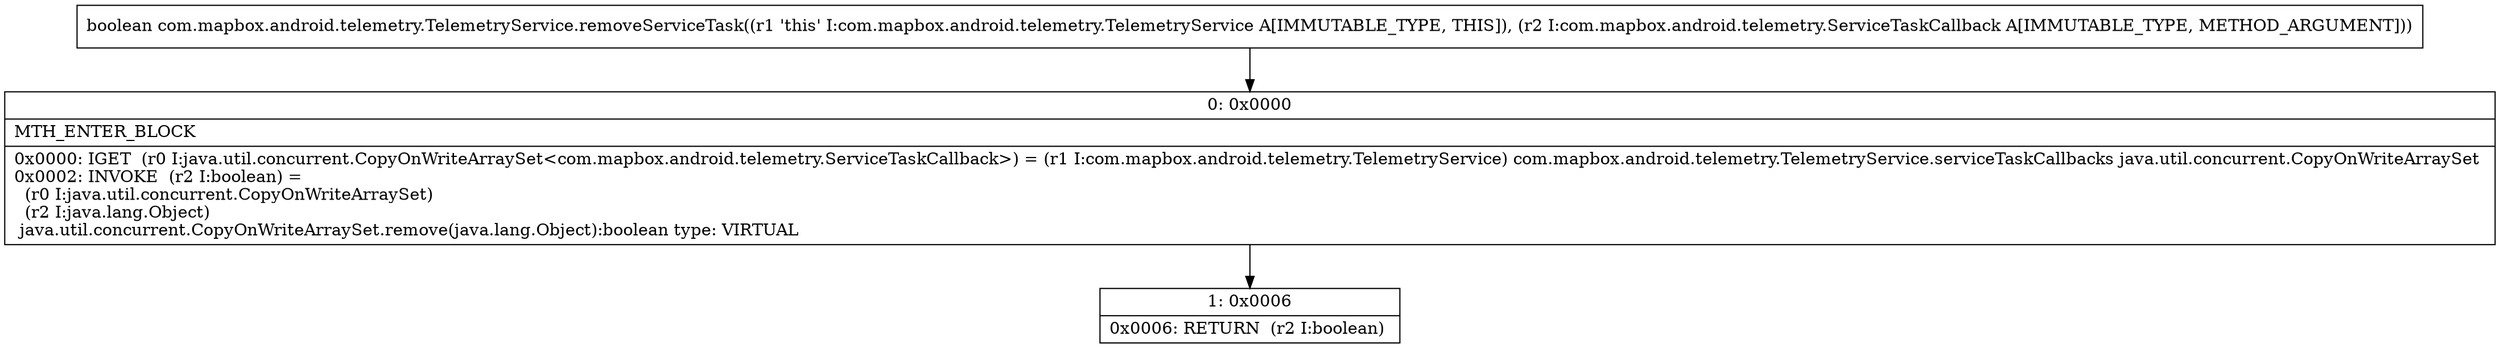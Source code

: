 digraph "CFG forcom.mapbox.android.telemetry.TelemetryService.removeServiceTask(Lcom\/mapbox\/android\/telemetry\/ServiceTaskCallback;)Z" {
Node_0 [shape=record,label="{0\:\ 0x0000|MTH_ENTER_BLOCK\l|0x0000: IGET  (r0 I:java.util.concurrent.CopyOnWriteArraySet\<com.mapbox.android.telemetry.ServiceTaskCallback\>) = (r1 I:com.mapbox.android.telemetry.TelemetryService) com.mapbox.android.telemetry.TelemetryService.serviceTaskCallbacks java.util.concurrent.CopyOnWriteArraySet \l0x0002: INVOKE  (r2 I:boolean) = \l  (r0 I:java.util.concurrent.CopyOnWriteArraySet)\l  (r2 I:java.lang.Object)\l java.util.concurrent.CopyOnWriteArraySet.remove(java.lang.Object):boolean type: VIRTUAL \l}"];
Node_1 [shape=record,label="{1\:\ 0x0006|0x0006: RETURN  (r2 I:boolean) \l}"];
MethodNode[shape=record,label="{boolean com.mapbox.android.telemetry.TelemetryService.removeServiceTask((r1 'this' I:com.mapbox.android.telemetry.TelemetryService A[IMMUTABLE_TYPE, THIS]), (r2 I:com.mapbox.android.telemetry.ServiceTaskCallback A[IMMUTABLE_TYPE, METHOD_ARGUMENT])) }"];
MethodNode -> Node_0;
Node_0 -> Node_1;
}

